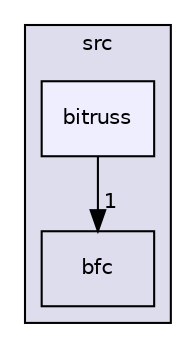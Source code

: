 digraph "src/bitruss" {
  compound=true
  node [ fontsize="10", fontname="Helvetica"];
  edge [ labelfontsize="10", labelfontname="Helvetica"];
  subgraph clusterdir_68267d1309a1af8e8297ef4c3efbcdba {
    graph [ bgcolor="#ddddee", pencolor="black", label="src" fontname="Helvetica", fontsize="10", URL="dir_68267d1309a1af8e8297ef4c3efbcdba.html"]
  dir_e4a6f64f6b109e2e74a7dd3fb69521ed [shape=box label="bfc" URL="dir_e4a6f64f6b109e2e74a7dd3fb69521ed.html"];
  dir_bfe7714846e25341e5e872a03bc5f3b2 [shape=box, label="bitruss", style="filled", fillcolor="#eeeeff", pencolor="black", URL="dir_bfe7714846e25341e5e872a03bc5f3b2.html"];
  }
  dir_bfe7714846e25341e5e872a03bc5f3b2->dir_e4a6f64f6b109e2e74a7dd3fb69521ed [headlabel="1", labeldistance=1.5 headhref="dir_000002_000001.html"];
}
